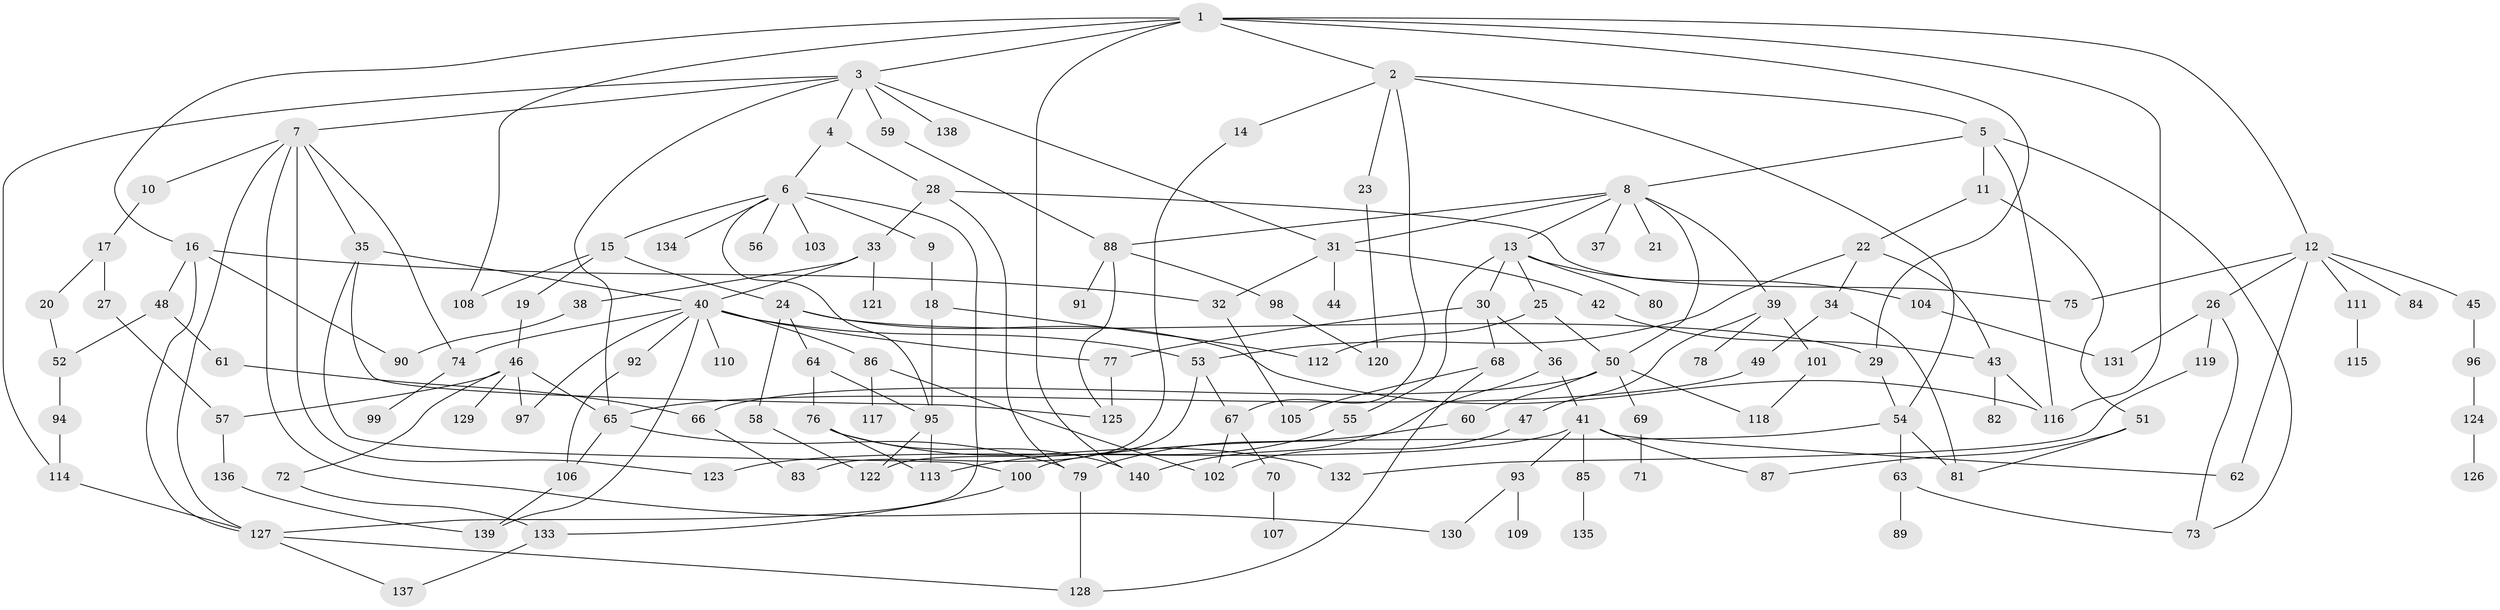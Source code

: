 // Generated by graph-tools (version 1.1) at 2025/10/02/27/25 16:10:53]
// undirected, 140 vertices, 204 edges
graph export_dot {
graph [start="1"]
  node [color=gray90,style=filled];
  1;
  2;
  3;
  4;
  5;
  6;
  7;
  8;
  9;
  10;
  11;
  12;
  13;
  14;
  15;
  16;
  17;
  18;
  19;
  20;
  21;
  22;
  23;
  24;
  25;
  26;
  27;
  28;
  29;
  30;
  31;
  32;
  33;
  34;
  35;
  36;
  37;
  38;
  39;
  40;
  41;
  42;
  43;
  44;
  45;
  46;
  47;
  48;
  49;
  50;
  51;
  52;
  53;
  54;
  55;
  56;
  57;
  58;
  59;
  60;
  61;
  62;
  63;
  64;
  65;
  66;
  67;
  68;
  69;
  70;
  71;
  72;
  73;
  74;
  75;
  76;
  77;
  78;
  79;
  80;
  81;
  82;
  83;
  84;
  85;
  86;
  87;
  88;
  89;
  90;
  91;
  92;
  93;
  94;
  95;
  96;
  97;
  98;
  99;
  100;
  101;
  102;
  103;
  104;
  105;
  106;
  107;
  108;
  109;
  110;
  111;
  112;
  113;
  114;
  115;
  116;
  117;
  118;
  119;
  120;
  121;
  122;
  123;
  124;
  125;
  126;
  127;
  128;
  129;
  130;
  131;
  132;
  133;
  134;
  135;
  136;
  137;
  138;
  139;
  140;
  1 -- 2;
  1 -- 3;
  1 -- 12;
  1 -- 16;
  1 -- 108;
  1 -- 116;
  1 -- 140;
  1 -- 29;
  2 -- 5;
  2 -- 14;
  2 -- 23;
  2 -- 67;
  2 -- 54;
  3 -- 4;
  3 -- 7;
  3 -- 31;
  3 -- 59;
  3 -- 65;
  3 -- 138;
  3 -- 114;
  4 -- 6;
  4 -- 28;
  5 -- 8;
  5 -- 11;
  5 -- 116;
  5 -- 73;
  6 -- 9;
  6 -- 15;
  6 -- 56;
  6 -- 103;
  6 -- 127;
  6 -- 134;
  6 -- 95;
  7 -- 10;
  7 -- 35;
  7 -- 123;
  7 -- 130;
  7 -- 127;
  7 -- 74;
  8 -- 13;
  8 -- 21;
  8 -- 37;
  8 -- 39;
  8 -- 50;
  8 -- 31;
  8 -- 88;
  9 -- 18;
  10 -- 17;
  11 -- 22;
  11 -- 51;
  12 -- 26;
  12 -- 45;
  12 -- 84;
  12 -- 111;
  12 -- 75;
  12 -- 62;
  13 -- 25;
  13 -- 30;
  13 -- 55;
  13 -- 80;
  13 -- 104;
  14 -- 83;
  15 -- 19;
  15 -- 24;
  15 -- 108;
  16 -- 32;
  16 -- 48;
  16 -- 127;
  16 -- 90;
  17 -- 20;
  17 -- 27;
  18 -- 95;
  18 -- 112;
  19 -- 46;
  20 -- 52;
  22 -- 34;
  22 -- 43;
  22 -- 53;
  23 -- 120;
  24 -- 29;
  24 -- 58;
  24 -- 64;
  24 -- 116;
  25 -- 112;
  25 -- 50;
  26 -- 73;
  26 -- 119;
  26 -- 131;
  27 -- 57;
  28 -- 33;
  28 -- 75;
  28 -- 79;
  29 -- 54;
  30 -- 36;
  30 -- 68;
  30 -- 77;
  31 -- 42;
  31 -- 44;
  31 -- 32;
  32 -- 105;
  33 -- 38;
  33 -- 121;
  33 -- 40;
  34 -- 49;
  34 -- 81;
  35 -- 40;
  35 -- 100;
  35 -- 125;
  36 -- 41;
  36 -- 140;
  38 -- 90;
  39 -- 47;
  39 -- 78;
  39 -- 101;
  40 -- 53;
  40 -- 74;
  40 -- 86;
  40 -- 92;
  40 -- 110;
  40 -- 139;
  40 -- 97;
  40 -- 77;
  41 -- 62;
  41 -- 85;
  41 -- 93;
  41 -- 87;
  41 -- 123;
  42 -- 43;
  43 -- 82;
  43 -- 116;
  45 -- 96;
  46 -- 57;
  46 -- 72;
  46 -- 97;
  46 -- 129;
  46 -- 65;
  47 -- 102;
  48 -- 61;
  48 -- 52;
  49 -- 65;
  50 -- 60;
  50 -- 69;
  50 -- 66;
  50 -- 118;
  51 -- 81;
  51 -- 87;
  52 -- 94;
  53 -- 67;
  53 -- 122;
  54 -- 63;
  54 -- 100;
  54 -- 81;
  55 -- 113;
  57 -- 136;
  58 -- 122;
  59 -- 88;
  60 -- 79;
  61 -- 66;
  63 -- 89;
  63 -- 73;
  64 -- 76;
  64 -- 95;
  65 -- 106;
  65 -- 79;
  66 -- 83;
  67 -- 70;
  67 -- 102;
  68 -- 105;
  68 -- 128;
  69 -- 71;
  70 -- 107;
  72 -- 133;
  74 -- 99;
  76 -- 140;
  76 -- 113;
  76 -- 132;
  77 -- 125;
  79 -- 128;
  85 -- 135;
  86 -- 102;
  86 -- 117;
  88 -- 91;
  88 -- 98;
  88 -- 125;
  92 -- 106;
  93 -- 109;
  93 -- 130;
  94 -- 114;
  95 -- 122;
  95 -- 113;
  96 -- 124;
  98 -- 120;
  100 -- 133;
  101 -- 118;
  104 -- 131;
  106 -- 139;
  111 -- 115;
  114 -- 127;
  119 -- 132;
  124 -- 126;
  127 -- 137;
  127 -- 128;
  133 -- 137;
  136 -- 139;
}
